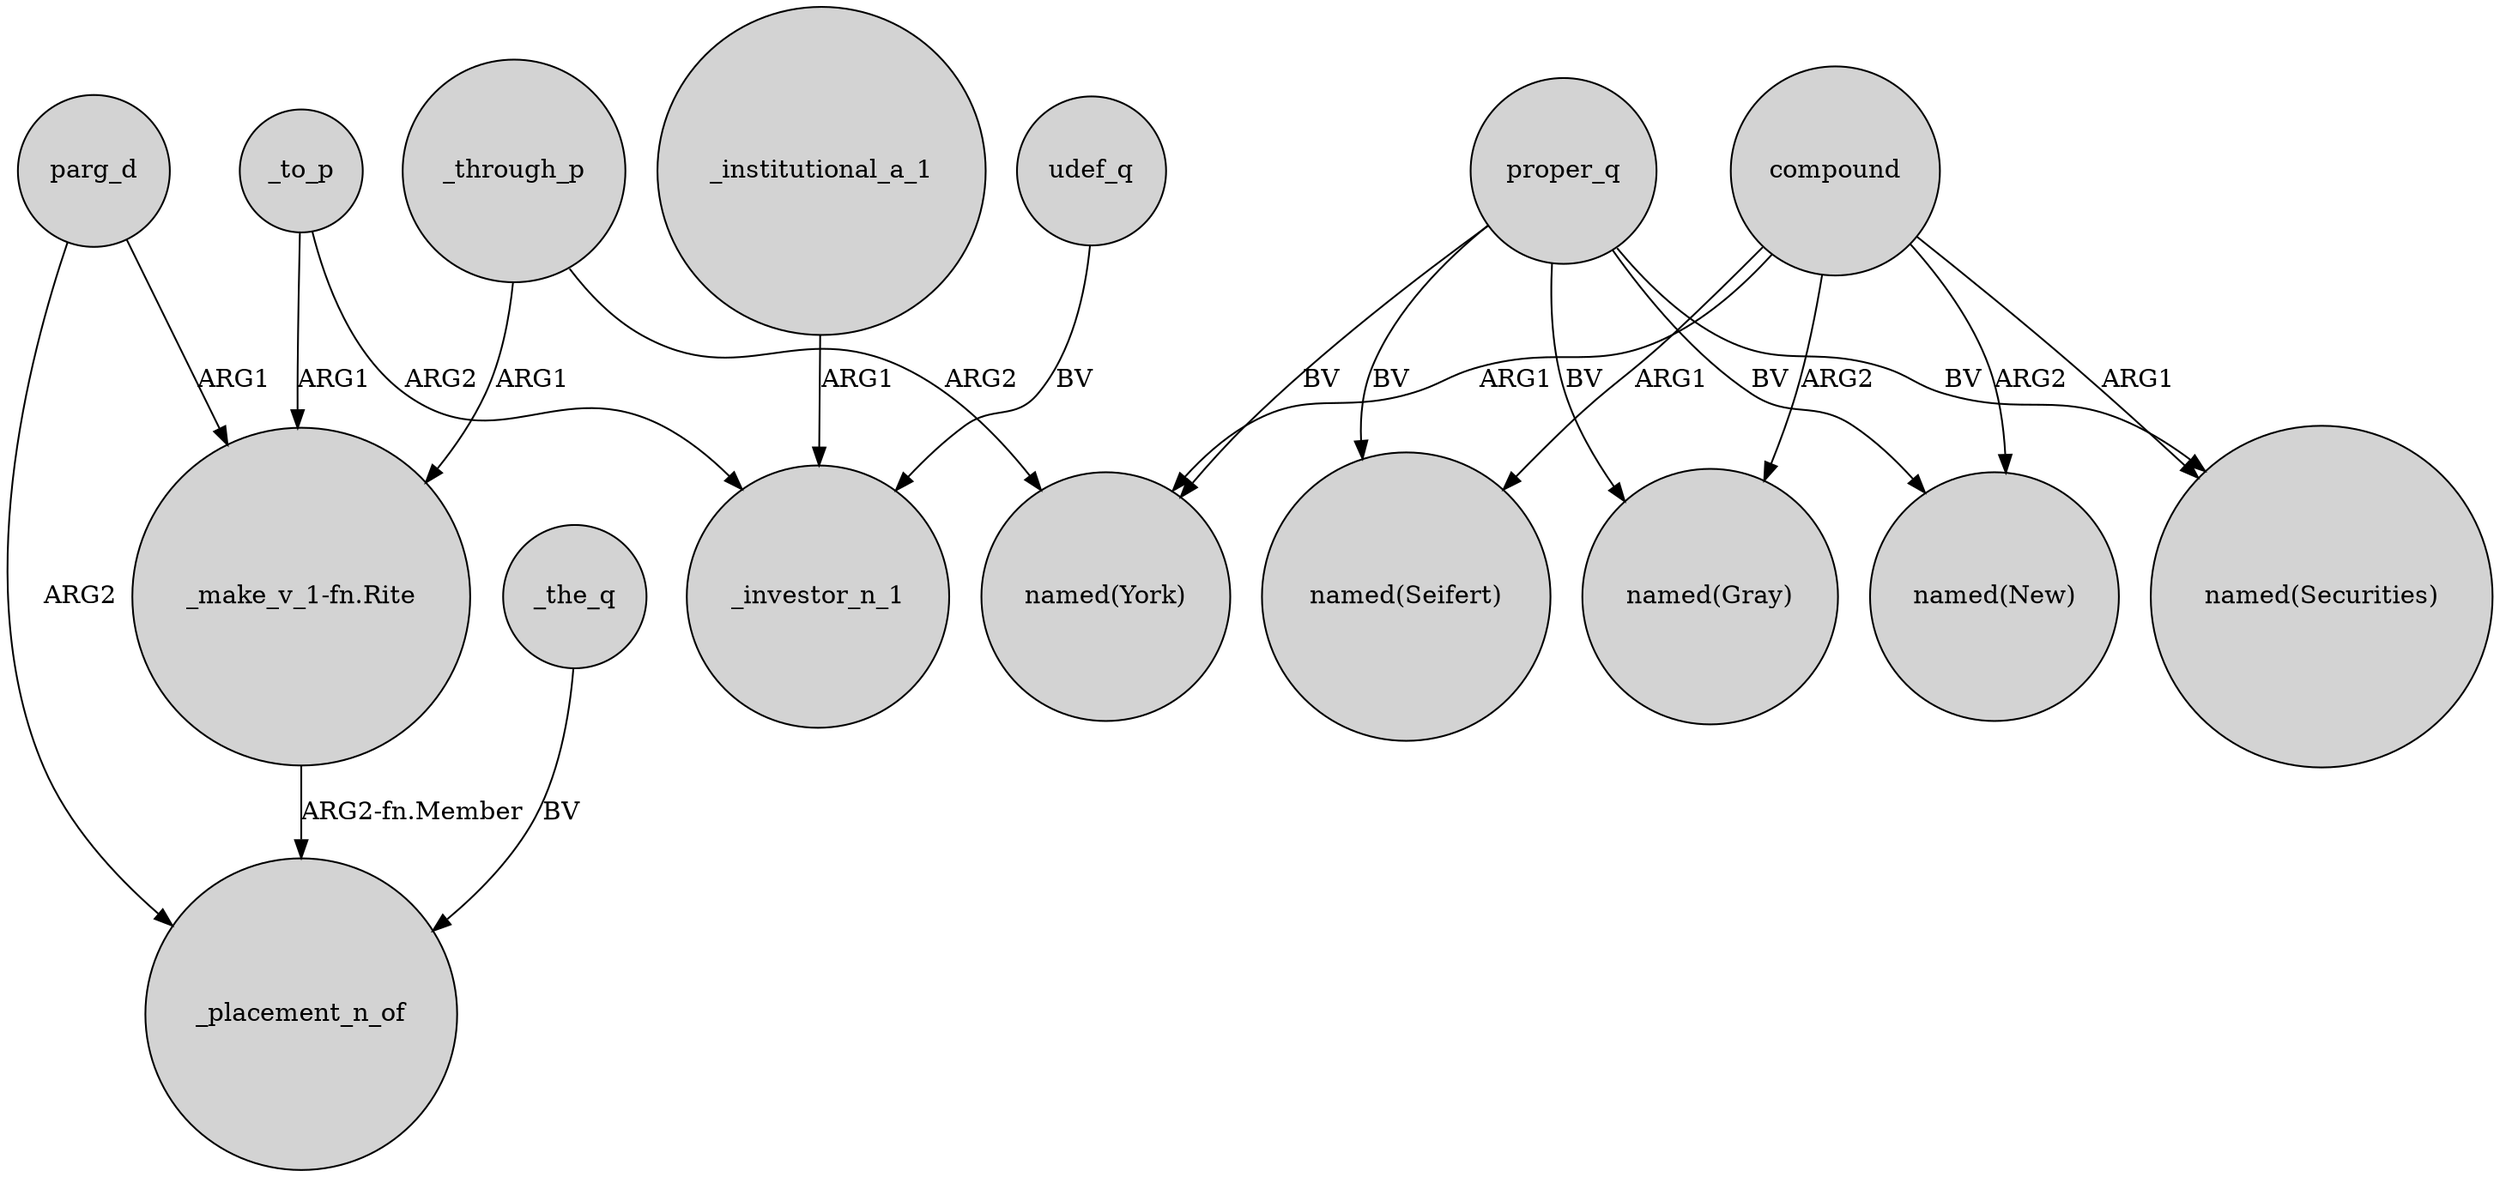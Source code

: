 digraph {
	node [shape=circle style=filled]
	_through_p -> "_make_v_1-fn.Rite" [label=ARG1]
	"_make_v_1-fn.Rite" -> _placement_n_of [label="ARG2-fn.Member"]
	proper_q -> "named(Securities)" [label=BV]
	_through_p -> "named(York)" [label=ARG2]
	compound -> "named(New)" [label=ARG2]
	proper_q -> "named(New)" [label=BV]
	_to_p -> _investor_n_1 [label=ARG2]
	proper_q -> "named(York)" [label=BV]
	proper_q -> "named(Gray)" [label=BV]
	parg_d -> _placement_n_of [label=ARG2]
	parg_d -> "_make_v_1-fn.Rite" [label=ARG1]
	compound -> "named(York)" [label=ARG1]
	_to_p -> "_make_v_1-fn.Rite" [label=ARG1]
	udef_q -> _investor_n_1 [label=BV]
	_the_q -> _placement_n_of [label=BV]
	_institutional_a_1 -> _investor_n_1 [label=ARG1]
	compound -> "named(Gray)" [label=ARG2]
	proper_q -> "named(Seifert)" [label=BV]
	compound -> "named(Seifert)" [label=ARG1]
	compound -> "named(Securities)" [label=ARG1]
}
